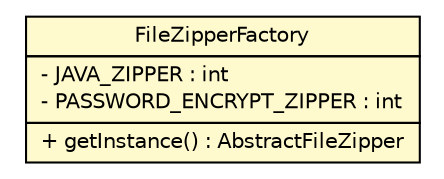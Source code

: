 #!/usr/local/bin/dot
#
# Class diagram 
# Generated by UmlGraph version 4.8 (http://www.spinellis.gr/sw/umlgraph)
#

digraph G {
	edge [fontname="Helvetica",fontsize=10,labelfontname="Helvetica",labelfontsize=10];
	node [fontname="Helvetica",fontsize=10,shape=plaintext];
	// gov.nih.nci.ncia.zip.FileZipperFactory
	c69958 [label=<<table border="0" cellborder="1" cellspacing="0" cellpadding="2" port="p" bgcolor="lemonChiffon" href="./FileZipperFactory.html">
		<tr><td><table border="0" cellspacing="0" cellpadding="1">
			<tr><td> FileZipperFactory </td></tr>
		</table></td></tr>
		<tr><td><table border="0" cellspacing="0" cellpadding="1">
			<tr><td align="left"> - JAVA_ZIPPER : int </td></tr>
			<tr><td align="left"> - PASSWORD_ENCRYPT_ZIPPER : int </td></tr>
		</table></td></tr>
		<tr><td><table border="0" cellspacing="0" cellpadding="1">
			<tr><td align="left"> + getInstance() : AbstractFileZipper </td></tr>
		</table></td></tr>
		</table>>, fontname="Helvetica", fontcolor="black", fontsize=10.0];
}

